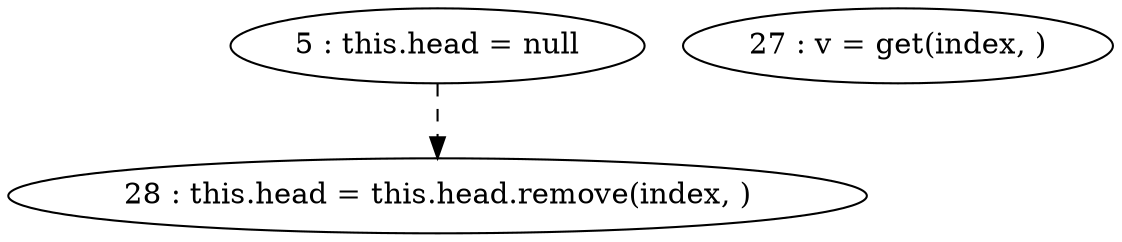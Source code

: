 digraph G {
"5 : this.head = null"
"5 : this.head = null" -> "28 : this.head = this.head.remove(index, )" [style=dashed]
"27 : v = get(index, )"
"28 : this.head = this.head.remove(index, )"
}